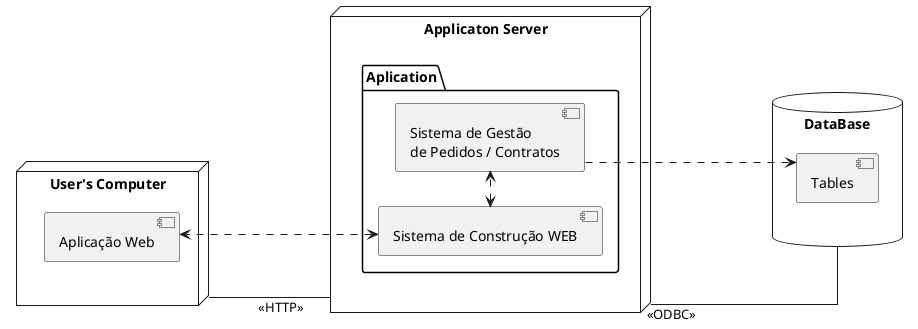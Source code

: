 @startuml
left to right direction
skinparam linetype ortho

node "User's Computer" as UC{
    [Aplicação Web] as ClientApp
}
node "Applicaton Server" as AS {
    package "Aplication" as APP{
        [Sistema de Gestão\nde Pedidos / Contratos] as SG
        [Sistema de Construção WEB] as SW
    }

}
database "DataBase" as DB {
    [Tables] as TB
}

UC ---- AS :<<HTTP>>
AS ---- DB :<<ODBC>>

ClientApp <.left.> SW
SG <.left.> SW
SG ..> TB

@enduml